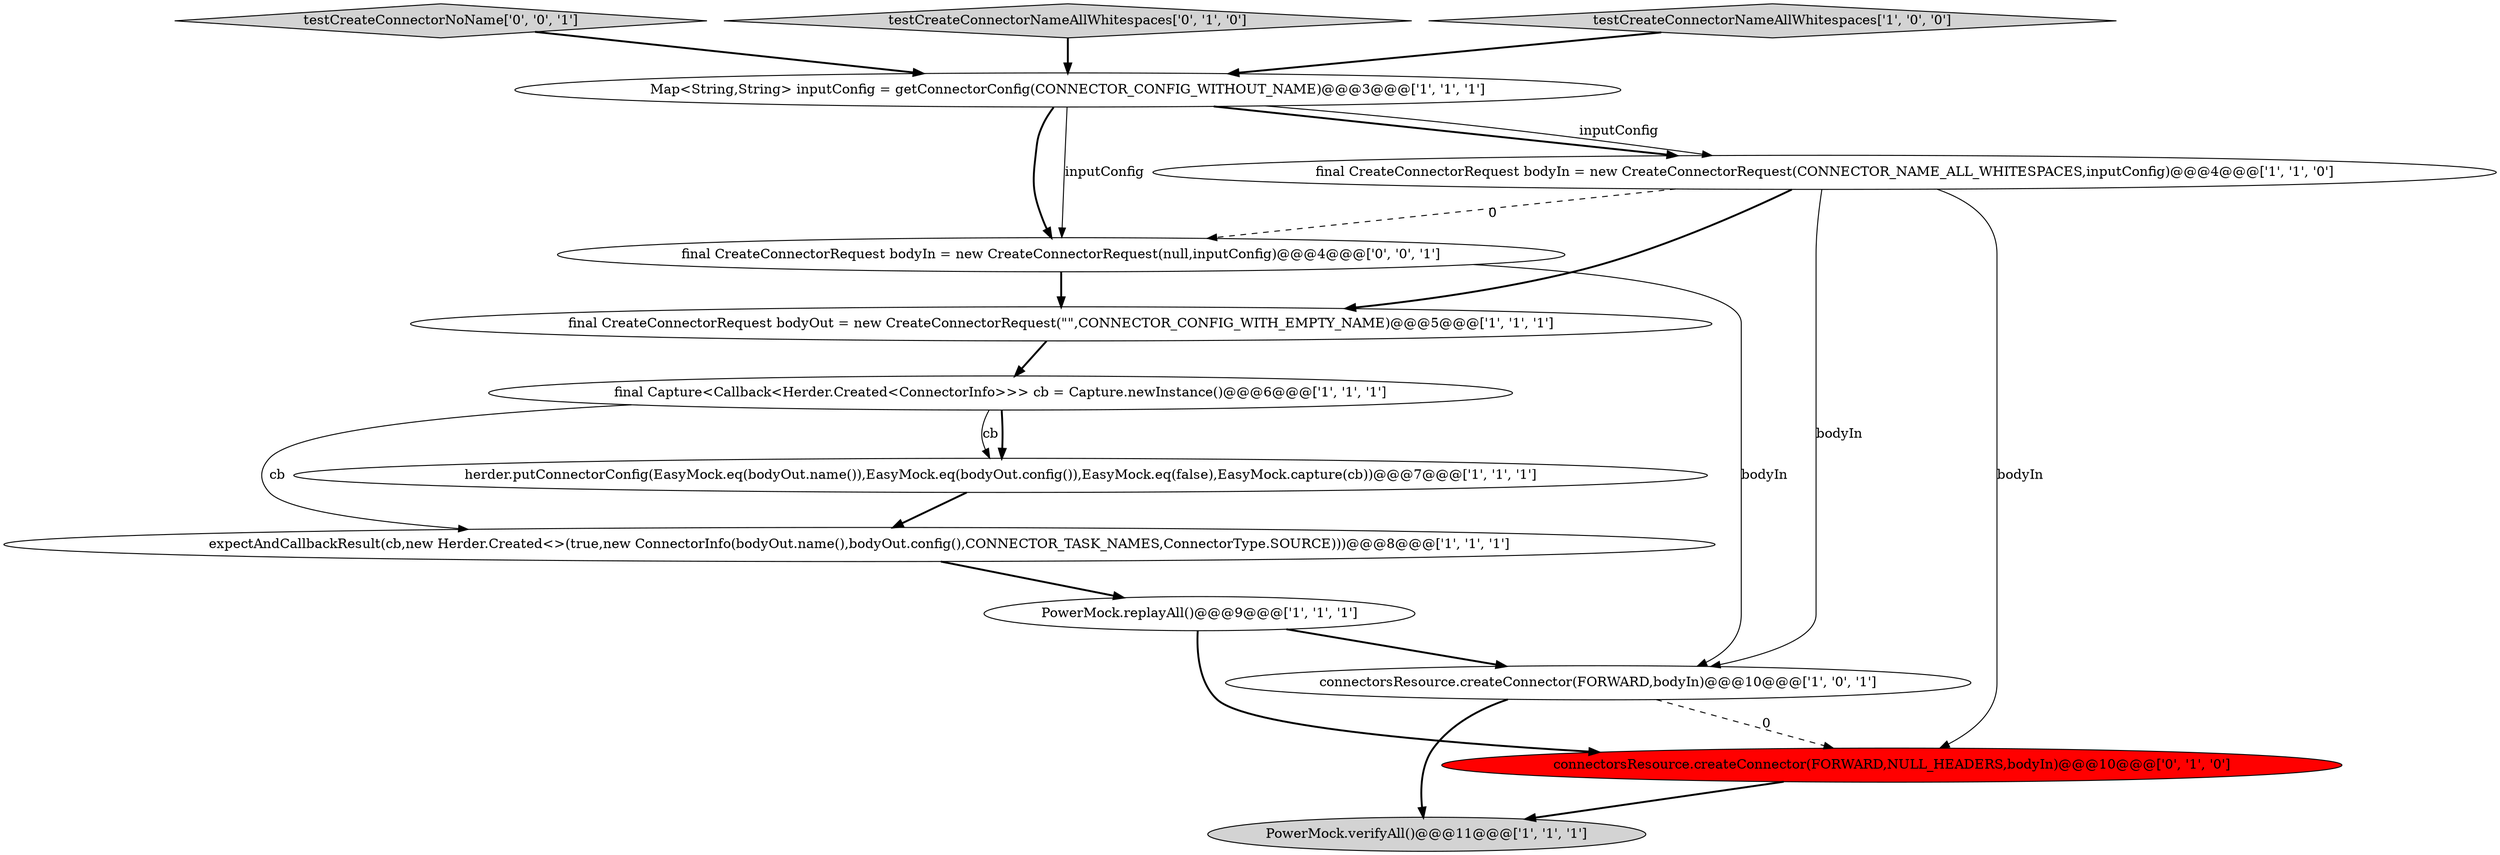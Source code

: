 digraph {
6 [style = filled, label = "final Capture<Callback<Herder.Created<ConnectorInfo>>> cb = Capture.newInstance()@@@6@@@['1', '1', '1']", fillcolor = white, shape = ellipse image = "AAA0AAABBB1BBB"];
13 [style = filled, label = "testCreateConnectorNoName['0', '0', '1']", fillcolor = lightgray, shape = diamond image = "AAA0AAABBB3BBB"];
10 [style = filled, label = "testCreateConnectorNameAllWhitespaces['0', '1', '0']", fillcolor = lightgray, shape = diamond image = "AAA0AAABBB2BBB"];
4 [style = filled, label = "connectorsResource.createConnector(FORWARD,bodyIn)@@@10@@@['1', '0', '1']", fillcolor = white, shape = ellipse image = "AAA0AAABBB1BBB"];
8 [style = filled, label = "herder.putConnectorConfig(EasyMock.eq(bodyOut.name()),EasyMock.eq(bodyOut.config()),EasyMock.eq(false),EasyMock.capture(cb))@@@7@@@['1', '1', '1']", fillcolor = white, shape = ellipse image = "AAA0AAABBB1BBB"];
7 [style = filled, label = "Map<String,String> inputConfig = getConnectorConfig(CONNECTOR_CONFIG_WITHOUT_NAME)@@@3@@@['1', '1', '1']", fillcolor = white, shape = ellipse image = "AAA0AAABBB1BBB"];
9 [style = filled, label = "PowerMock.replayAll()@@@9@@@['1', '1', '1']", fillcolor = white, shape = ellipse image = "AAA0AAABBB1BBB"];
11 [style = filled, label = "connectorsResource.createConnector(FORWARD,NULL_HEADERS,bodyIn)@@@10@@@['0', '1', '0']", fillcolor = red, shape = ellipse image = "AAA1AAABBB2BBB"];
2 [style = filled, label = "PowerMock.verifyAll()@@@11@@@['1', '1', '1']", fillcolor = lightgray, shape = ellipse image = "AAA0AAABBB1BBB"];
1 [style = filled, label = "final CreateConnectorRequest bodyOut = new CreateConnectorRequest(\"\",CONNECTOR_CONFIG_WITH_EMPTY_NAME)@@@5@@@['1', '1', '1']", fillcolor = white, shape = ellipse image = "AAA0AAABBB1BBB"];
0 [style = filled, label = "final CreateConnectorRequest bodyIn = new CreateConnectorRequest(CONNECTOR_NAME_ALL_WHITESPACES,inputConfig)@@@4@@@['1', '1', '0']", fillcolor = white, shape = ellipse image = "AAA0AAABBB1BBB"];
5 [style = filled, label = "expectAndCallbackResult(cb,new Herder.Created<>(true,new ConnectorInfo(bodyOut.name(),bodyOut.config(),CONNECTOR_TASK_NAMES,ConnectorType.SOURCE)))@@@8@@@['1', '1', '1']", fillcolor = white, shape = ellipse image = "AAA0AAABBB1BBB"];
12 [style = filled, label = "final CreateConnectorRequest bodyIn = new CreateConnectorRequest(null,inputConfig)@@@4@@@['0', '0', '1']", fillcolor = white, shape = ellipse image = "AAA0AAABBB3BBB"];
3 [style = filled, label = "testCreateConnectorNameAllWhitespaces['1', '0', '0']", fillcolor = lightgray, shape = diamond image = "AAA0AAABBB1BBB"];
6->5 [style = solid, label="cb"];
9->11 [style = bold, label=""];
5->9 [style = bold, label=""];
0->11 [style = solid, label="bodyIn"];
7->12 [style = bold, label=""];
9->4 [style = bold, label=""];
12->4 [style = solid, label="bodyIn"];
7->0 [style = bold, label=""];
4->2 [style = bold, label=""];
0->12 [style = dashed, label="0"];
12->1 [style = bold, label=""];
10->7 [style = bold, label=""];
11->2 [style = bold, label=""];
1->6 [style = bold, label=""];
8->5 [style = bold, label=""];
3->7 [style = bold, label=""];
13->7 [style = bold, label=""];
0->1 [style = bold, label=""];
6->8 [style = bold, label=""];
7->0 [style = solid, label="inputConfig"];
0->4 [style = solid, label="bodyIn"];
6->8 [style = solid, label="cb"];
4->11 [style = dashed, label="0"];
7->12 [style = solid, label="inputConfig"];
}
